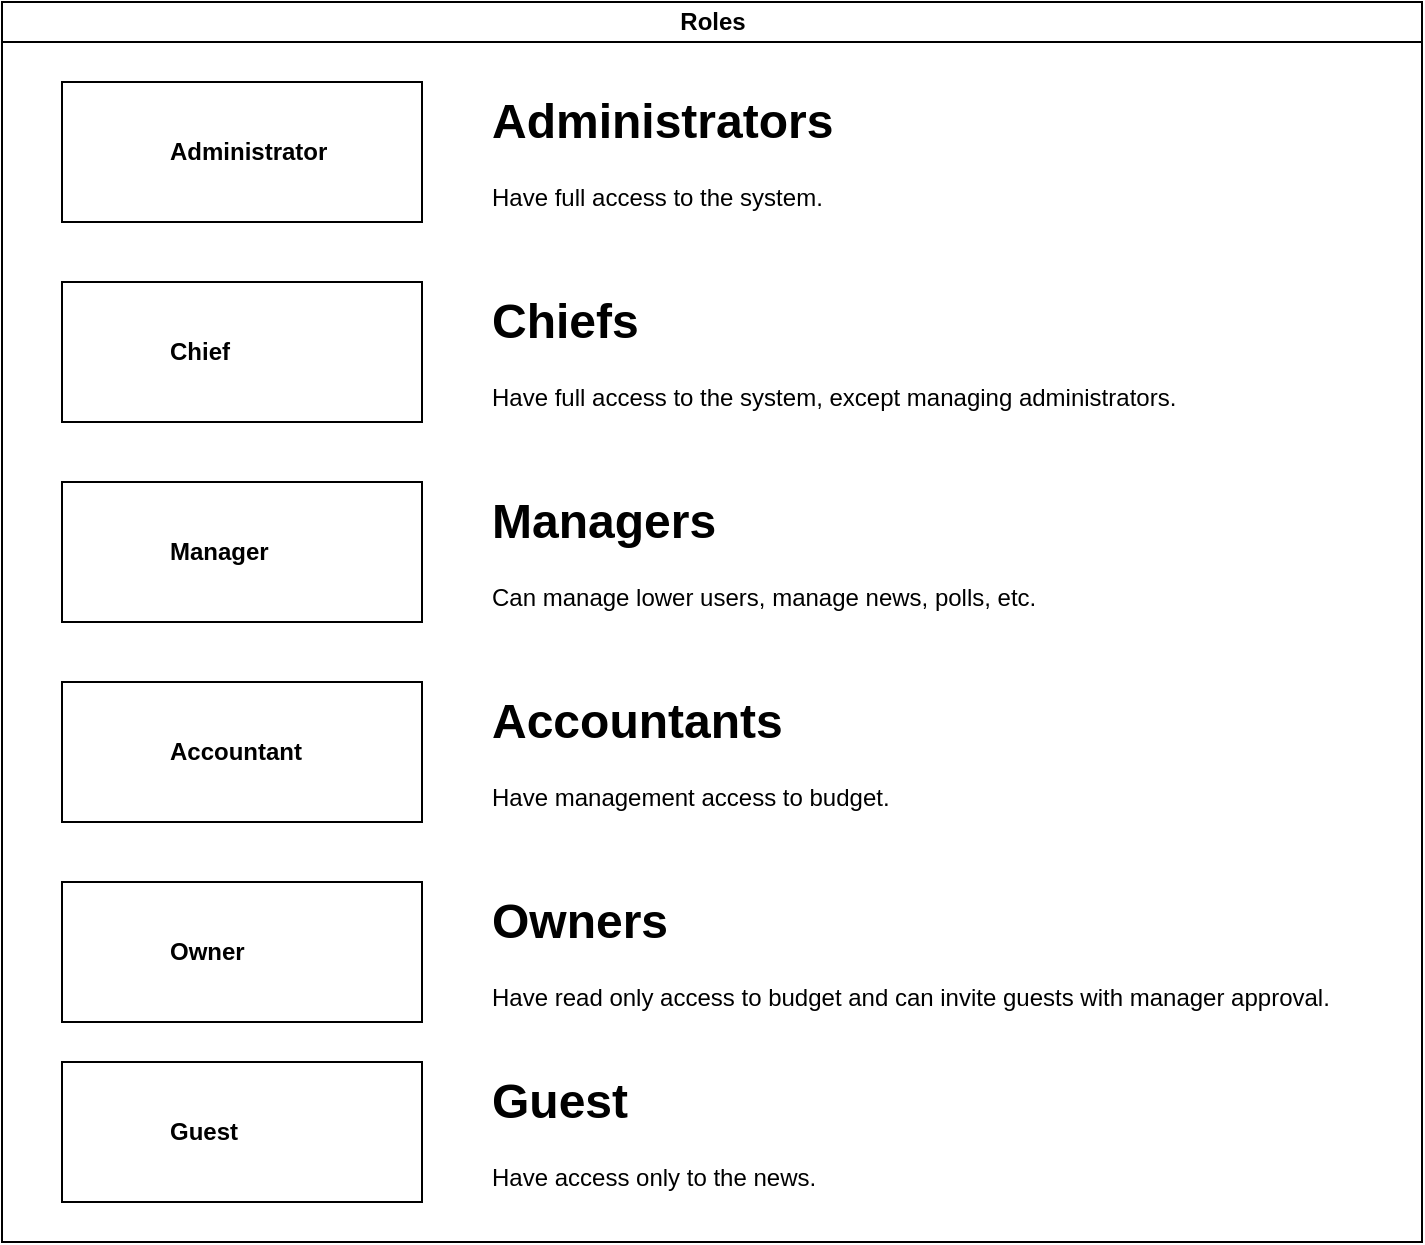 <mxfile version="13.3.7" type="device"><diagram id="prtHgNgQTEPvFCAcTncT" name="Page-1"><mxGraphModel dx="946" dy="646" grid="1" gridSize="10" guides="1" tooltips="1" connect="1" arrows="1" fold="1" page="1" pageScale="1" pageWidth="827" pageHeight="1169" math="0" shadow="0"><root><mxCell id="0"/><mxCell id="1" parent="0"/><mxCell id="dNxyNK7c78bLwvsdeMH5-11" value="Roles" style="swimlane;html=1;startSize=20;horizontal=1;containerType=tree;glass=0;" parent="1" vertex="1"><mxGeometry x="40" y="70" width="710" height="620" as="geometry"/></mxCell><UserObject label="Chief" name="Evan Miller" position="CFO" location="Office 1" email="me@example.com" placeholders="1" link="https://www.draw.io" id="dNxyNK7c78bLwvsdeMH5-12"><mxCell style="label;image=https://cdn3.iconfinder.com/data/icons/user-avatars-1/512/users-9-2-128.png;whiteSpace=wrap;html=1;rounded=0;glass=0;treeMoving=1;treeFolding=1;" parent="dNxyNK7c78bLwvsdeMH5-11" vertex="1"><mxGeometry x="30" y="140" width="180" height="70" as="geometry"/></mxCell></UserObject><UserObject label="Administrator" name="Evan Miller" position="CFO" location="Office 1" email="me@example.com" placeholders="1" link="https://www.draw.io" id="MfXbh0oj6WUR4nTOf_GW-1"><mxCell style="label;image=https://cdn3.iconfinder.com/data/icons/user-avatars-1/512/users-9-2-128.png;whiteSpace=wrap;html=1;rounded=0;glass=0;treeMoving=1;treeFolding=1;" vertex="1" parent="dNxyNK7c78bLwvsdeMH5-11"><mxGeometry x="30" y="40" width="180" height="70" as="geometry"/></mxCell></UserObject><UserObject label="Manager" name="Evan Miller" position="CFO" location="Office 1" email="me@example.com" placeholders="1" link="https://www.draw.io" id="MfXbh0oj6WUR4nTOf_GW-3"><mxCell style="label;image=https://cdn3.iconfinder.com/data/icons/user-avatars-1/512/users-9-2-128.png;whiteSpace=wrap;html=1;rounded=0;glass=0;treeMoving=1;treeFolding=1;" vertex="1" parent="dNxyNK7c78bLwvsdeMH5-11"><mxGeometry x="30" y="240" width="180" height="70" as="geometry"/></mxCell></UserObject><UserObject label="Accountant" name="Evan Miller" position="CFO" location="Office 1" email="me@example.com" placeholders="1" link="https://www.draw.io" id="MfXbh0oj6WUR4nTOf_GW-4"><mxCell style="label;image=https://cdn3.iconfinder.com/data/icons/user-avatars-1/512/users-9-2-128.png;whiteSpace=wrap;html=1;rounded=0;glass=0;treeMoving=1;treeFolding=1;" vertex="1" parent="dNxyNK7c78bLwvsdeMH5-11"><mxGeometry x="30" y="340" width="180" height="70" as="geometry"/></mxCell></UserObject><UserObject label="Owner" name="Evan Miller" position="CFO" location="Office 1" email="me@example.com" placeholders="1" link="https://www.draw.io" id="MfXbh0oj6WUR4nTOf_GW-5"><mxCell style="label;image=https://cdn3.iconfinder.com/data/icons/user-avatars-1/512/users-9-2-128.png;whiteSpace=wrap;html=1;rounded=0;glass=0;treeMoving=1;treeFolding=1;" vertex="1" parent="dNxyNK7c78bLwvsdeMH5-11"><mxGeometry x="30" y="440" width="180" height="70" as="geometry"/></mxCell></UserObject><UserObject label="Guest" name="Evan Miller" position="CFO" location="Office 1" email="me@example.com" placeholders="1" link="https://www.draw.io" id="MfXbh0oj6WUR4nTOf_GW-6"><mxCell style="label;image=https://cdn3.iconfinder.com/data/icons/user-avatars-1/512/users-9-2-128.png;whiteSpace=wrap;html=1;rounded=0;glass=0;treeMoving=1;treeFolding=1;" vertex="1" parent="dNxyNK7c78bLwvsdeMH5-11"><mxGeometry x="30" y="530" width="180" height="70" as="geometry"/></mxCell></UserObject><mxCell id="MfXbh0oj6WUR4nTOf_GW-7" value="&lt;h1&gt;Administrators&lt;/h1&gt;&lt;p&gt;Have full access to the system.&amp;nbsp;&lt;/p&gt;" style="text;html=1;strokeColor=none;fillColor=none;spacing=5;spacingTop=-20;whiteSpace=wrap;overflow=hidden;rounded=0;" vertex="1" parent="dNxyNK7c78bLwvsdeMH5-11"><mxGeometry x="240" y="40" width="360" height="70" as="geometry"/></mxCell><mxCell id="MfXbh0oj6WUR4nTOf_GW-8" value="&lt;h1&gt;Chiefs&lt;/h1&gt;&lt;p&gt;Have full access to the system, except managing administrators.&lt;/p&gt;" style="text;html=1;strokeColor=none;fillColor=none;spacing=5;spacingTop=-20;whiteSpace=wrap;overflow=hidden;rounded=0;" vertex="1" parent="dNxyNK7c78bLwvsdeMH5-11"><mxGeometry x="240" y="140" width="360" height="70" as="geometry"/></mxCell><mxCell id="MfXbh0oj6WUR4nTOf_GW-9" value="&lt;h1&gt;Managers&lt;/h1&gt;&lt;p&gt;Can manage lower users, manage news, polls, etc.&lt;/p&gt;" style="text;html=1;strokeColor=none;fillColor=none;spacing=5;spacingTop=-20;whiteSpace=wrap;overflow=hidden;rounded=0;" vertex="1" parent="dNxyNK7c78bLwvsdeMH5-11"><mxGeometry x="240" y="240" width="450" height="70" as="geometry"/></mxCell><mxCell id="MfXbh0oj6WUR4nTOf_GW-10" value="&lt;h1&gt;Accountants&lt;/h1&gt;&lt;p&gt;Have management access to budget.&lt;/p&gt;" style="text;html=1;strokeColor=none;fillColor=none;spacing=5;spacingTop=-20;whiteSpace=wrap;overflow=hidden;rounded=0;" vertex="1" parent="dNxyNK7c78bLwvsdeMH5-11"><mxGeometry x="240" y="340" width="450" height="70" as="geometry"/></mxCell><mxCell id="MfXbh0oj6WUR4nTOf_GW-11" value="&lt;h1&gt;Owners&lt;/h1&gt;&lt;p&gt;Have read only access to budget and can invite guests with manager approval.&lt;/p&gt;" style="text;html=1;strokeColor=none;fillColor=none;spacing=5;spacingTop=-20;whiteSpace=wrap;overflow=hidden;rounded=0;" vertex="1" parent="dNxyNK7c78bLwvsdeMH5-11"><mxGeometry x="240" y="440" width="450" height="70" as="geometry"/></mxCell><mxCell id="MfXbh0oj6WUR4nTOf_GW-12" value="&lt;h1&gt;Guest&lt;/h1&gt;&lt;p&gt;Have access only to the news.&lt;/p&gt;" style="text;html=1;strokeColor=none;fillColor=none;spacing=5;spacingTop=-20;whiteSpace=wrap;overflow=hidden;rounded=0;" vertex="1" parent="dNxyNK7c78bLwvsdeMH5-11"><mxGeometry x="240" y="530" width="450" height="70" as="geometry"/></mxCell></root></mxGraphModel></diagram></mxfile>